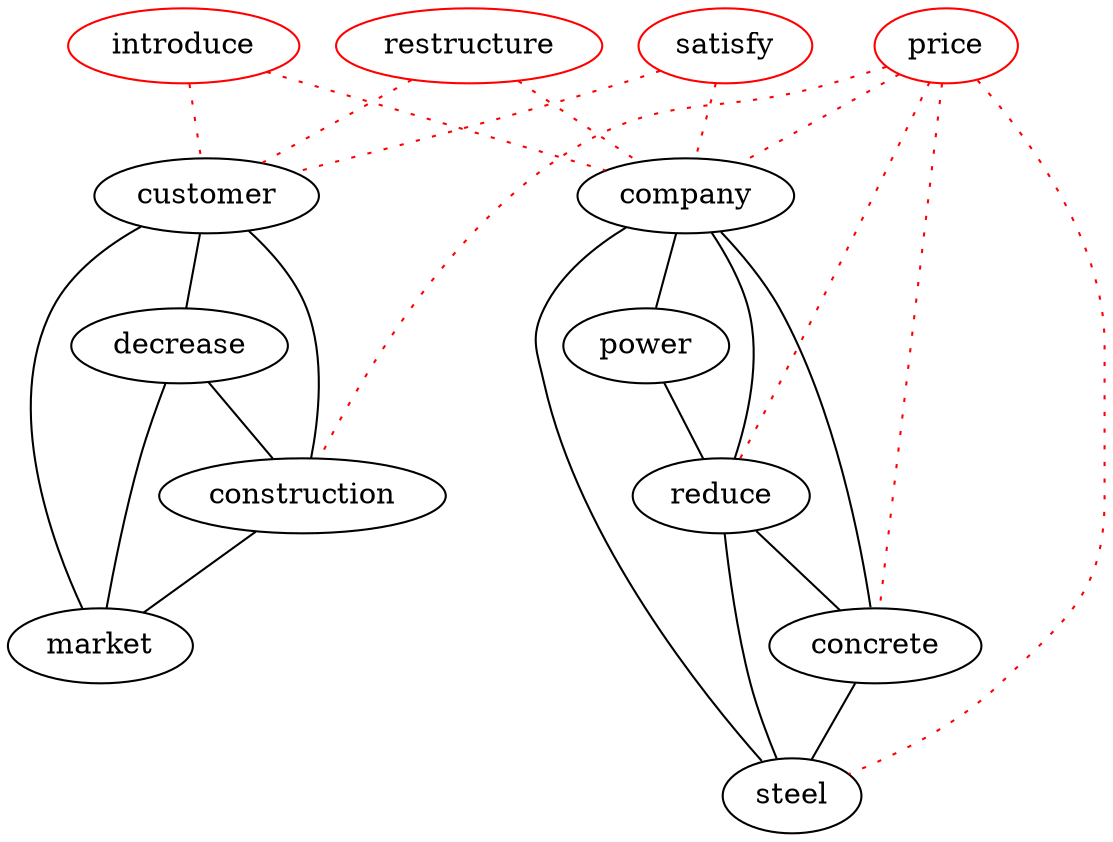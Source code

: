 graph keygraph {
graph [size="10,10", overlap="scale"]
construction [color="black"]
steel [color="black"]
concrete [color="black"]
customer [color="black"]
market [color="black"]
power [color="black"]
reduce [color="black"]
company [color="black"]
decrease [color="black"]
introduce [color="red"]
restructure [color="red"]
satisfy [color="red"]
price [color="red"]
company--power
company--concrete
company--steel
company--reduce
power--reduce
reduce--concrete
reduce--steel
concrete--steel
customer--construction
customer--market
customer--decrease
decrease--construction
decrease--market
construction--market
introduce--customer [color="red", style="dotted"]
introduce--company [color="red", style="dotted"]
restructure--customer [color="red", style="dotted"]
restructure--company [color="red", style="dotted"]
satisfy--customer [color="red", style="dotted"]
satisfy--company [color="red", style="dotted"]
price--construction [color="red", style="dotted"]
price--steel [color="red", style="dotted"]
price--concrete [color="red", style="dotted"]
price--reduce [color="red", style="dotted"]
price--company [color="red", style="dotted"]
}